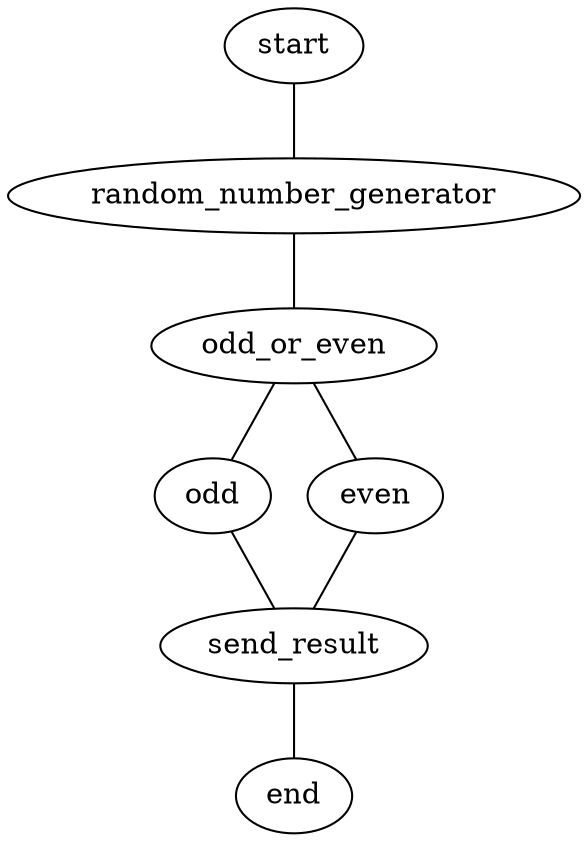 graph {
    start -- random_number_generator;
    random_number_generator -- odd_or_even;
    odd_or_even -- odd;
    odd_or_even -- even;
    odd -- send_result;
    even -- send_result;
    send_result -- end;
}

